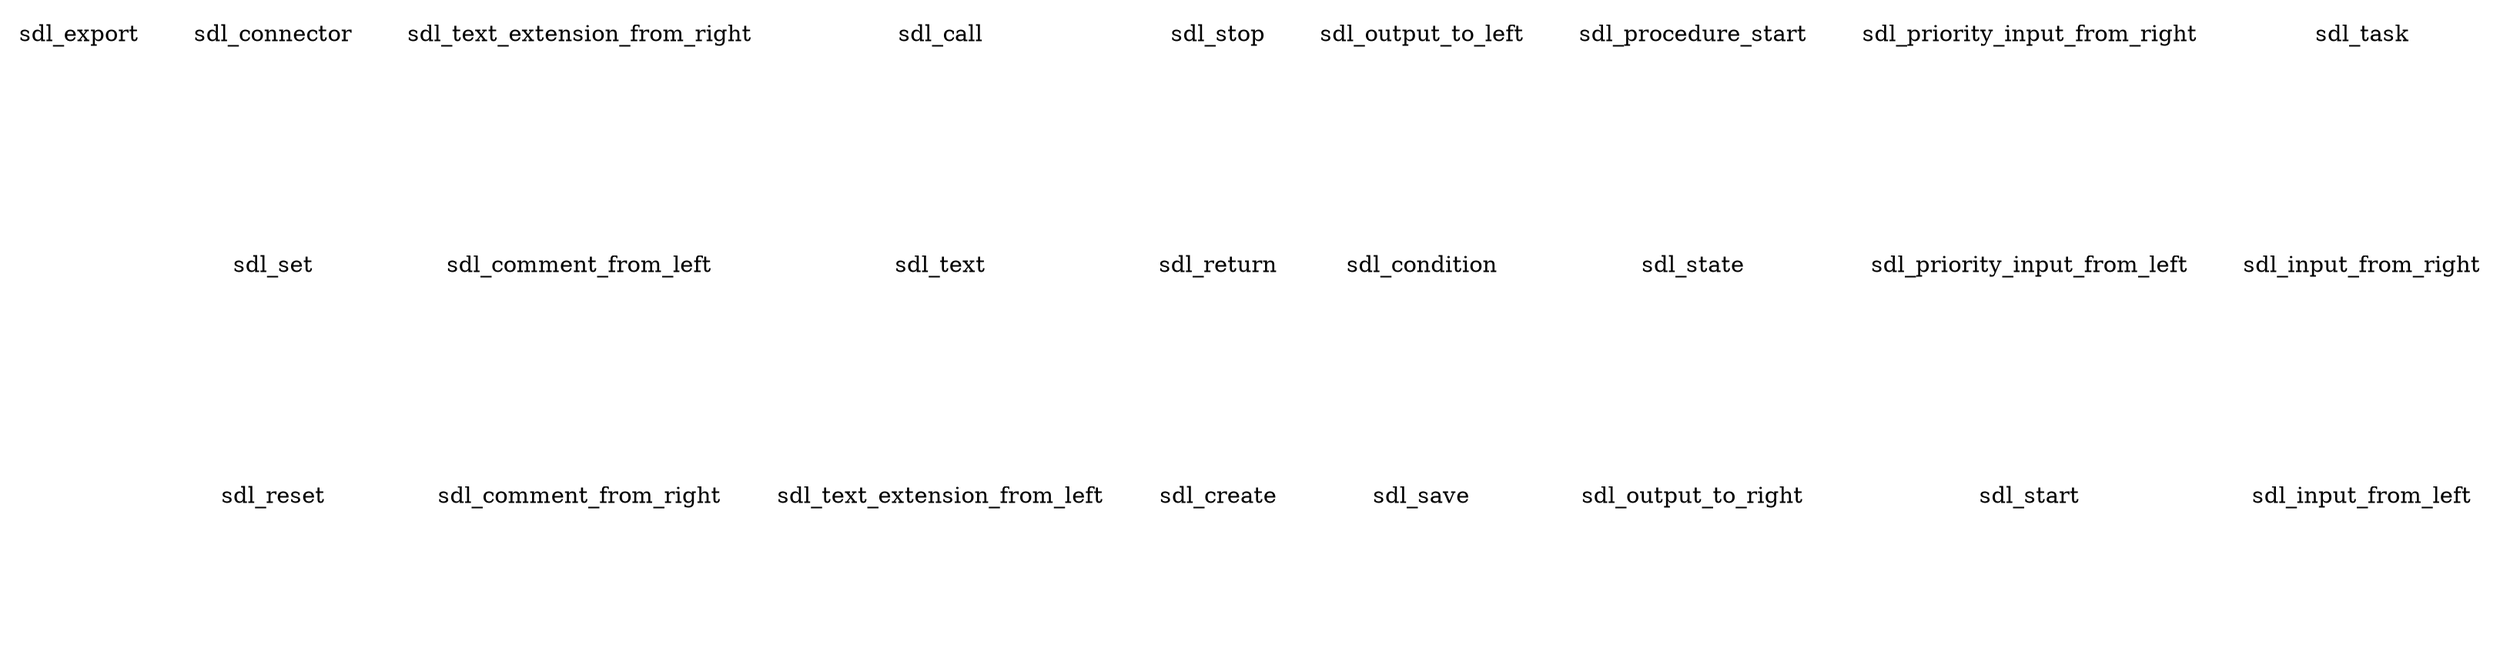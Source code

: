 digraph test
{
    edge [style=invis]
    node [peripheries=0]

/* row nine */
    sdl_export [shape=none]
    sdl_export2 [shape=sdl_export, label=""]
    sdl_export -> sdl_export2;
/* row eight */
    sdl_connector [shape=none]
    sdl_connector2 [shape=sdl_connector, label=""]
    sdl_set [shape=none]
    sdl_set2 [shape=sdl_set, label=""]
    sdl_reset [shape=none]
    sdl_reset2 [shape=sdl_reset, label=""]
    sdl_connector -> sdl_connector2 ->
    sdl_set -> sdl_set2 ->
    sdl_reset -> sdl_reset2
/* row seven */
    sdl_text_extension_from_right [shape=none]
    sdl_text_extension_from_right2 [shape=sdl_text_extension_from_right, label=""]
    sdl_comment_from_left [shape=none]
    sdl_comment_from_left2 [shape=sdl_comment_from_left, style=dashed, label=""]
    sdl_comment_from_right [shape=none]
    sdl_comment_from_right2 [shape=sdl_comment_from_right, style=dashed, label=""]
    sdl_text_extension_from_right -> sdl_text_extension_from_right2 ->
    sdl_comment_from_left -> sdl_comment_from_left2 ->
    sdl_comment_from_right -> sdl_comment_from_right2

/* row six */
    sdl_call [shape=none]
    sdl_call2 [shape=sdl_call, label=""]
    sdl_text [shape=none]
    sdl_text2 [shape=sdl_text, label=""]
    sdl_text_extension_from_left [shape=none]
    sdl_text_extension_from_left2 [shape=sdl_text_extension_from_left, label=""]
    sdl_call -> sdl_call2 ->
    sdl_text -> sdl_text2 ->
    sdl_text_extension_from_left -> sdl_text_extension_from_left2

/* row five */
    sdl_stop [shape=none]
    sdl_stop2 [shape=sdl_stop, label=""]
    sdl_return [shape=none]
    sdl_return2 [shape=sdl_return, label=""]
    sdl_create [shape=none]
    sdl_create2 [shape=sdl_create, label=""]
    sdl_stop -> sdl_stop2 ->
    sdl_return -> sdl_return2 ->
    sdl_create -> sdl_create2


/* row four */
    sdl_output_to_left [shape=none]
    sdl_output_to_left2 [shape=sdl_output_to_left, label=""]
    sdl_condition [shape=none]
    sdl_condition2 [shape=sdl_condition, label=""]
    sdl_save [shape=none]
    sdl_save2 [shape=sdl_save, label=""]
    sdl_output_to_left -> sdl_output_to_left2 ->
    sdl_condition -> sdl_condition2 ->
    sdl_save -> sdl_save2

/* row three */
    sdl_procedure_start [shape=none]
    sdl_procedure_start2 [shape=sdl_procedure_start, label=""]
    sdl_state [shape=none]
    sdl_state2 [shape=sdl_state, label=""]
    sdl_output_to_right [shape=none]
    sdl_output_to_right2 [shape=sdl_output_to_right, label=""]
    sdl_procedure_start -> sdl_procedure_start2 ->
    sdl_state -> sdl_state2 ->
    sdl_output_to_right -> sdl_output_to_right2

/* row two */
    sdl_priority_input_from_right [shape=none]
    sdl_priority_input_from_right2 [shape=sdl_priority_input_from_right, label=""]
    sdl_priority_input_from_left [shape=none]
    sdl_priority_input_from_left2 [shape=sdl_priority_input_from_left, label=""]
    sdl_start [shape=none]
    sdl_start2 [shape=sdl_start, label=""]
    sdl_priority_input_from_right -> sdl_priority_input_from_right2 ->
    sdl_priority_input_from_left -> sdl_priority_input_from_left2 ->
    sdl_start -> sdl_start2;

/* row one */
    sdl_task [shape=none]
    sdl_task2 [shape=sdl_task, label=""]
    sdl_input_from_right [shape=none]
    sdl_input_from_right2 [shape=sdl_input_from_right, label=""]
    sdl_input_from_left [shape=none]
    sdl_input_from_left2 [shape=sdl_input_from_left, label=""]
    sdl_task -> sdl_task2 -> 
    sdl_input_from_right -> sdl_input_from_right2 ->
    sdl_input_from_left -> sdl_input_from_left2

}
